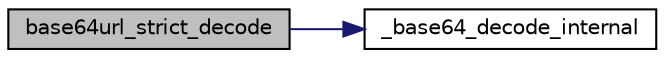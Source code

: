 digraph "base64url_strict_decode"
{
 // LATEX_PDF_SIZE
  edge [fontname="Helvetica",fontsize="10",labelfontname="Helvetica",labelfontsize="10"];
  node [fontname="Helvetica",fontsize="10",shape=record];
  rankdir="LR";
  Node23 [label="base64url_strict_decode",height=0.2,width=0.4,color="black", fillcolor="grey75", style="filled", fontcolor="black",tooltip="Strict base64 (URL Safe, RFC 4648 section 5) decode a block of memory."];
  Node23 -> Node24 [color="midnightblue",fontsize="10",style="solid",fontname="Helvetica"];
  Node24 [label="_base64_decode_internal",height=0.2,width=0.4,color="black", fillcolor="white", style="filled",URL="$base64__decode_8c.html#ac7220aeb1a2c240f9e2dd66b48f9bdb7",tooltip=" "];
}
